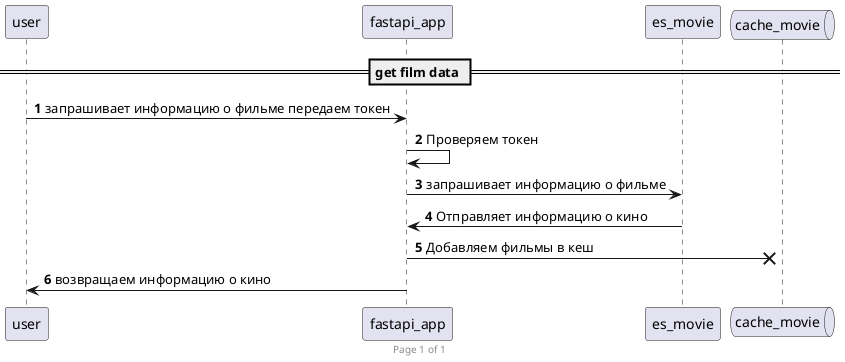 @startuml
autonumber
footer Page %page% of %lastpage%
participant user
participant fastapi_app
participant es_movie
'participant db_movie

queue cache_movie
'queue cache_movie

== get film data ==
user->fastapi_app:  запрашивает информацию о фильме передаем токен
fastapi_app->fastapi_app: Проверяем токен
fastapi_app->es_movie:  запрашивает информацию о фильме
es_movie->fastapi_app:  Отправляет информацию о кино
fastapi_app-x cache_movie: Добавляем фильмы в кеш
fastapi_app->user:  возвращаем информацию о кино




@enduml
